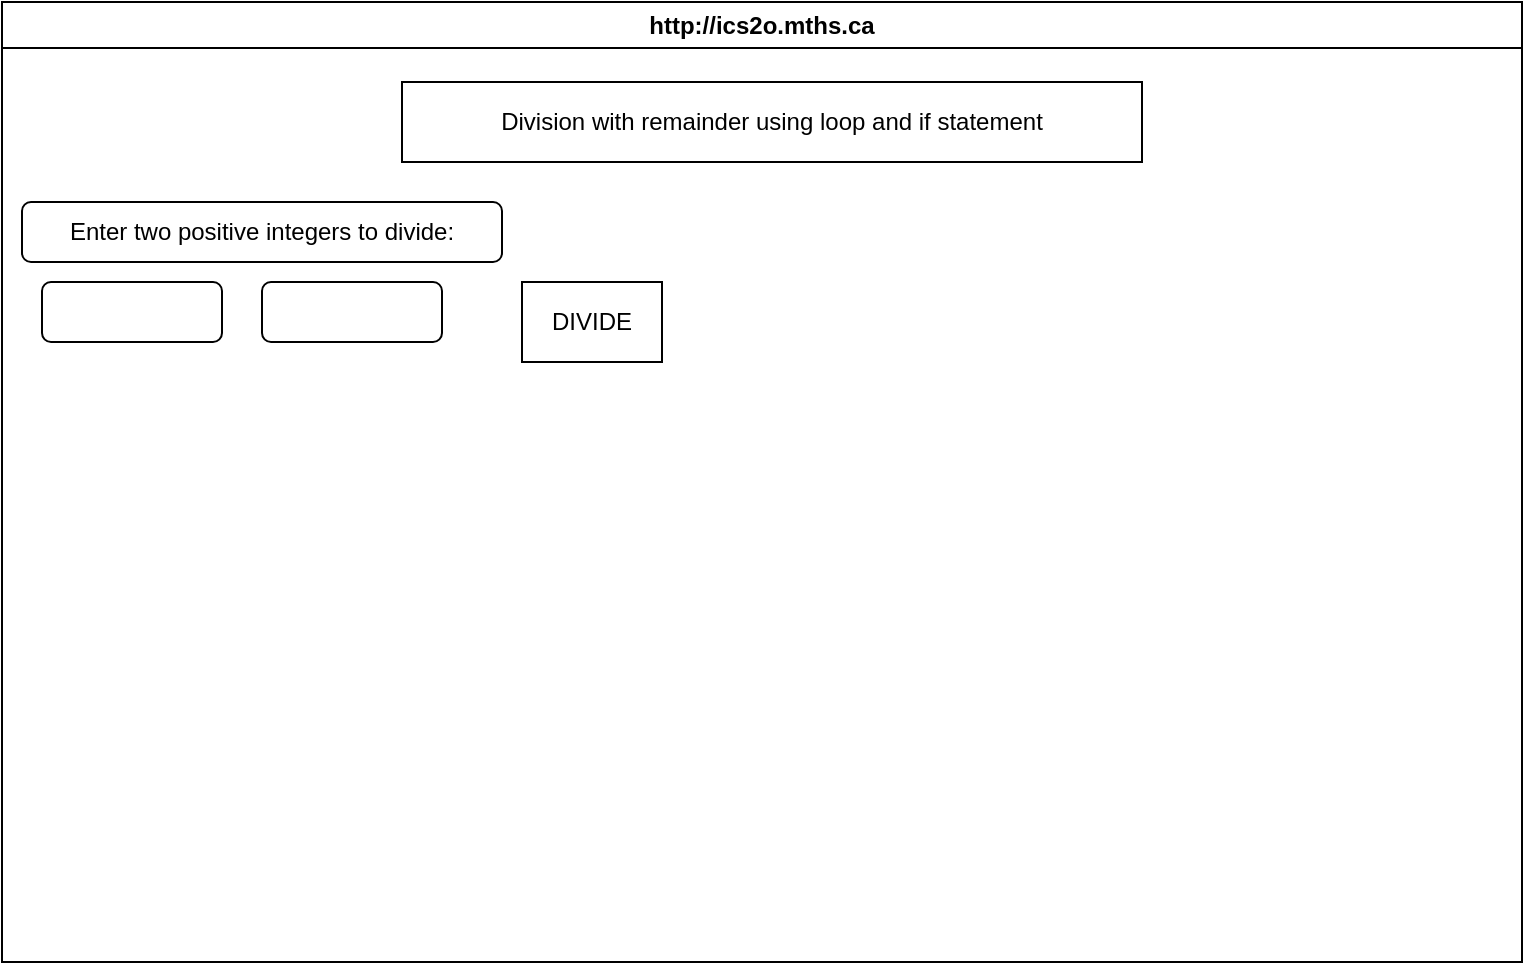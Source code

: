 <mxfile>
    <diagram id="HIP3nbAZw_EuaXWnEj3U" name="Page-1">
        <mxGraphModel dx="1086" dy="377" grid="1" gridSize="10" guides="1" tooltips="1" connect="1" arrows="1" fold="1" page="1" pageScale="1" pageWidth="850" pageHeight="1100" math="0" shadow="0">
            <root>
                <mxCell id="0"/>
                <mxCell id="1" parent="0"/>
                <mxCell id="7" value="http://ics2o.mths.ca" style="swimlane;whiteSpace=wrap;html=1;" parent="1" vertex="1">
                    <mxGeometry x="40" y="40" width="760" height="480" as="geometry"/>
                </mxCell>
                <mxCell id="8" value="Division with remainder using loop and if statement" style="rounded=0;whiteSpace=wrap;html=1;" vertex="1" parent="7">
                    <mxGeometry x="200" y="40" width="370" height="40" as="geometry"/>
                </mxCell>
                <mxCell id="11" value="Enter two positive integers to divide:" style="rounded=1;whiteSpace=wrap;html=1;" vertex="1" parent="7">
                    <mxGeometry x="10" y="100" width="240" height="30" as="geometry"/>
                </mxCell>
                <mxCell id="12" value="" style="rounded=1;whiteSpace=wrap;html=1;" vertex="1" parent="7">
                    <mxGeometry x="20" y="140" width="90" height="30" as="geometry"/>
                </mxCell>
                <mxCell id="15" value="" style="rounded=1;whiteSpace=wrap;html=1;" vertex="1" parent="7">
                    <mxGeometry x="130" y="140" width="90" height="30" as="geometry"/>
                </mxCell>
                <mxCell id="17" value="DIVIDE" style="rounded=0;whiteSpace=wrap;html=1;" vertex="1" parent="7">
                    <mxGeometry x="260" y="140" width="70" height="40" as="geometry"/>
                </mxCell>
            </root>
        </mxGraphModel>
    </diagram>
</mxfile>